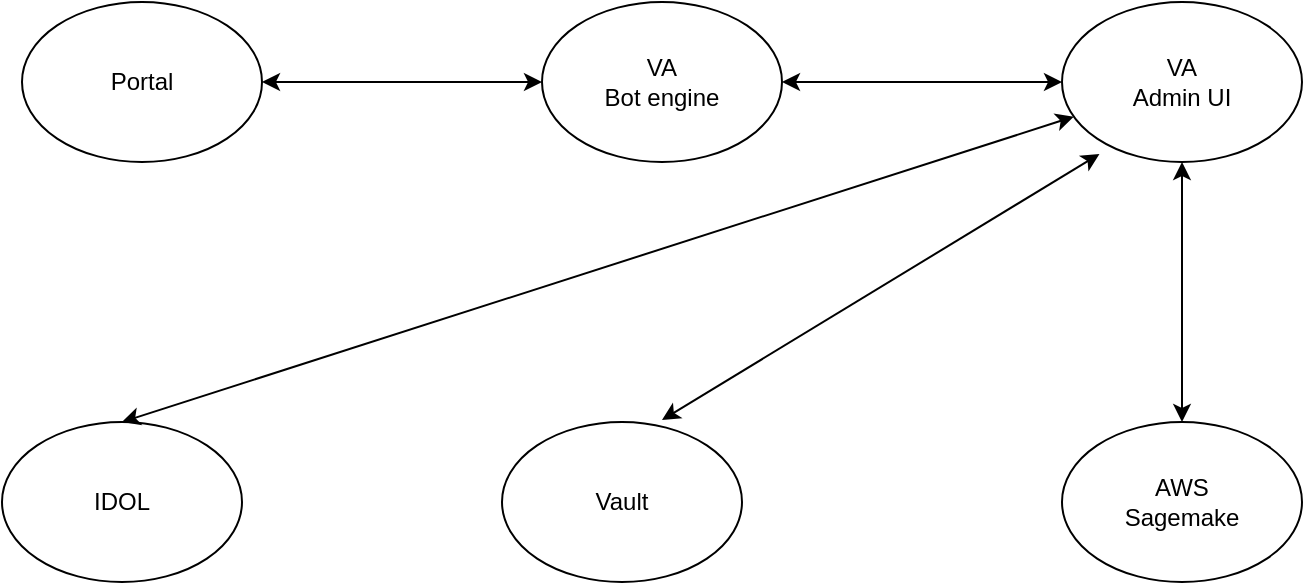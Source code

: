 <mxfile version="21.2.9" type="github">
  <diagram name="Page-1" id="w_sK5BOsKpVJc6yAs99b">
    <mxGraphModel dx="2074" dy="1166" grid="1" gridSize="10" guides="1" tooltips="1" connect="1" arrows="1" fold="1" page="1" pageScale="1" pageWidth="850" pageHeight="1100" math="0" shadow="0">
      <root>
        <mxCell id="0" />
        <mxCell id="1" parent="0" />
        <mxCell id="srMbYsyrMNE7FpBEqHGH-67" value="Portal" style="ellipse;whiteSpace=wrap;html=1;" vertex="1" parent="1">
          <mxGeometry x="110" y="110" width="120" height="80" as="geometry" />
        </mxCell>
        <mxCell id="srMbYsyrMNE7FpBEqHGH-68" value="VA&lt;br&gt;Bot engine" style="ellipse;whiteSpace=wrap;html=1;" vertex="1" parent="1">
          <mxGeometry x="370" y="110" width="120" height="80" as="geometry" />
        </mxCell>
        <mxCell id="srMbYsyrMNE7FpBEqHGH-69" value="IDOL" style="ellipse;whiteSpace=wrap;html=1;" vertex="1" parent="1">
          <mxGeometry x="100" y="320" width="120" height="80" as="geometry" />
        </mxCell>
        <mxCell id="srMbYsyrMNE7FpBEqHGH-70" value="Vault" style="ellipse;whiteSpace=wrap;html=1;" vertex="1" parent="1">
          <mxGeometry x="350" y="320" width="120" height="80" as="geometry" />
        </mxCell>
        <mxCell id="srMbYsyrMNE7FpBEqHGH-71" value="VA&lt;br&gt;Admin UI" style="ellipse;whiteSpace=wrap;html=1;" vertex="1" parent="1">
          <mxGeometry x="630" y="110" width="120" height="80" as="geometry" />
        </mxCell>
        <mxCell id="srMbYsyrMNE7FpBEqHGH-72" value="AWS&lt;br&gt;Sagemake" style="ellipse;whiteSpace=wrap;html=1;" vertex="1" parent="1">
          <mxGeometry x="630" y="320" width="120" height="80" as="geometry" />
        </mxCell>
        <mxCell id="srMbYsyrMNE7FpBEqHGH-80" value="" style="endArrow=classic;startArrow=classic;html=1;rounded=0;entryX=0;entryY=0.5;entryDx=0;entryDy=0;" edge="1" parent="1" target="srMbYsyrMNE7FpBEqHGH-68">
          <mxGeometry width="50" height="50" relative="1" as="geometry">
            <mxPoint x="230" y="150" as="sourcePoint" />
            <mxPoint x="280" y="100" as="targetPoint" />
          </mxGeometry>
        </mxCell>
        <mxCell id="srMbYsyrMNE7FpBEqHGH-81" value="" style="endArrow=classic;startArrow=classic;html=1;rounded=0;entryX=0;entryY=0.5;entryDx=0;entryDy=0;" edge="1" parent="1">
          <mxGeometry width="50" height="50" relative="1" as="geometry">
            <mxPoint x="490" y="150" as="sourcePoint" />
            <mxPoint x="630" y="150" as="targetPoint" />
          </mxGeometry>
        </mxCell>
        <mxCell id="srMbYsyrMNE7FpBEqHGH-82" value="" style="endArrow=classic;startArrow=classic;html=1;rounded=0;exitX=0.5;exitY=0;exitDx=0;exitDy=0;" edge="1" parent="1" source="srMbYsyrMNE7FpBEqHGH-69" target="srMbYsyrMNE7FpBEqHGH-71">
          <mxGeometry width="50" height="50" relative="1" as="geometry">
            <mxPoint x="180" y="280" as="sourcePoint" />
            <mxPoint x="320" y="280" as="targetPoint" />
          </mxGeometry>
        </mxCell>
        <mxCell id="srMbYsyrMNE7FpBEqHGH-85" value="" style="endArrow=classic;startArrow=classic;html=1;rounded=0;entryX=0.156;entryY=0.95;entryDx=0;entryDy=0;entryPerimeter=0;" edge="1" parent="1" target="srMbYsyrMNE7FpBEqHGH-71">
          <mxGeometry width="50" height="50" relative="1" as="geometry">
            <mxPoint x="430" y="319" as="sourcePoint" />
            <mxPoint x="590" y="319" as="targetPoint" />
          </mxGeometry>
        </mxCell>
        <mxCell id="srMbYsyrMNE7FpBEqHGH-86" value="" style="endArrow=classic;startArrow=classic;html=1;rounded=0;entryX=0.5;entryY=0;entryDx=0;entryDy=0;exitX=0.5;exitY=1;exitDx=0;exitDy=0;" edge="1" parent="1" source="srMbYsyrMNE7FpBEqHGH-71" target="srMbYsyrMNE7FpBEqHGH-72">
          <mxGeometry width="50" height="50" relative="1" as="geometry">
            <mxPoint x="652" y="240" as="sourcePoint" />
            <mxPoint x="792" y="240" as="targetPoint" />
          </mxGeometry>
        </mxCell>
      </root>
    </mxGraphModel>
  </diagram>
</mxfile>
